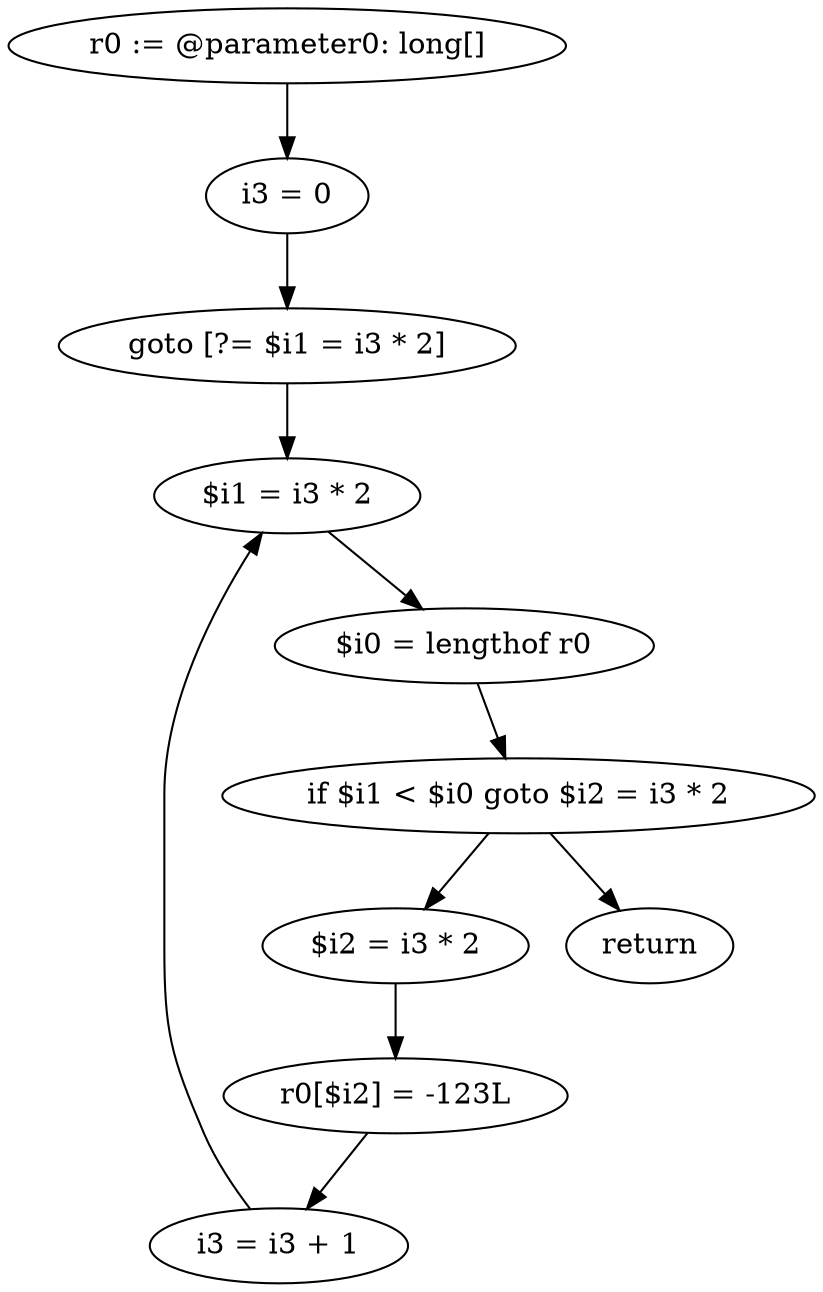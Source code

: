 digraph "unitGraph" {
    "r0 := @parameter0: long[]"
    "i3 = 0"
    "goto [?= $i1 = i3 * 2]"
    "$i2 = i3 * 2"
    "r0[$i2] = -123L"
    "i3 = i3 + 1"
    "$i1 = i3 * 2"
    "$i0 = lengthof r0"
    "if $i1 < $i0 goto $i2 = i3 * 2"
    "return"
    "r0 := @parameter0: long[]"->"i3 = 0";
    "i3 = 0"->"goto [?= $i1 = i3 * 2]";
    "goto [?= $i1 = i3 * 2]"->"$i1 = i3 * 2";
    "$i2 = i3 * 2"->"r0[$i2] = -123L";
    "r0[$i2] = -123L"->"i3 = i3 + 1";
    "i3 = i3 + 1"->"$i1 = i3 * 2";
    "$i1 = i3 * 2"->"$i0 = lengthof r0";
    "$i0 = lengthof r0"->"if $i1 < $i0 goto $i2 = i3 * 2";
    "if $i1 < $i0 goto $i2 = i3 * 2"->"return";
    "if $i1 < $i0 goto $i2 = i3 * 2"->"$i2 = i3 * 2";
}
